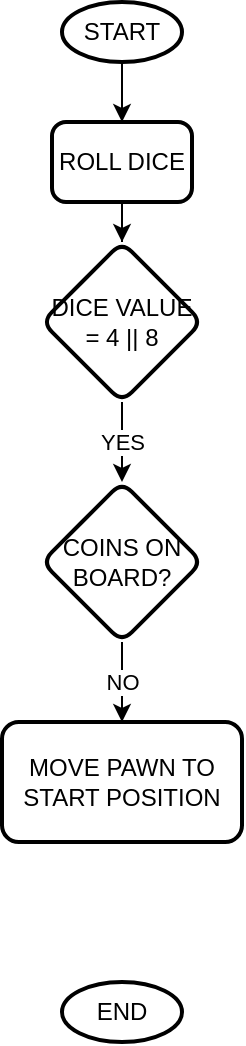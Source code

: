 <mxfile version="14.6.11" type="github">
  <diagram id="C5RBs43oDa-KdzZeNtuy" name="Page-1">
    <mxGraphModel dx="1422" dy="762" grid="1" gridSize="10" guides="1" tooltips="1" connect="1" arrows="1" fold="1" page="1" pageScale="1" pageWidth="827" pageHeight="1169" math="0" shadow="0">
      <root>
        <mxCell id="WIyWlLk6GJQsqaUBKTNV-0" />
        <mxCell id="WIyWlLk6GJQsqaUBKTNV-1" parent="WIyWlLk6GJQsqaUBKTNV-0" />
        <mxCell id="v7IBuRP4jfwQRJibFm8w-3" value="" style="edgeStyle=orthogonalEdgeStyle;rounded=0;orthogonalLoop=1;jettySize=auto;html=1;" edge="1" parent="WIyWlLk6GJQsqaUBKTNV-1" source="v7IBuRP4jfwQRJibFm8w-0" target="v7IBuRP4jfwQRJibFm8w-2">
          <mxGeometry relative="1" as="geometry" />
        </mxCell>
        <mxCell id="v7IBuRP4jfwQRJibFm8w-0" value="START" style="strokeWidth=2;html=1;shape=mxgraph.flowchart.start_1;whiteSpace=wrap;" vertex="1" parent="WIyWlLk6GJQsqaUBKTNV-1">
          <mxGeometry x="350" y="70" width="60" height="30" as="geometry" />
        </mxCell>
        <mxCell id="v7IBuRP4jfwQRJibFm8w-1" value="END" style="strokeWidth=2;html=1;shape=mxgraph.flowchart.start_1;whiteSpace=wrap;" vertex="1" parent="WIyWlLk6GJQsqaUBKTNV-1">
          <mxGeometry x="350" y="560" width="60" height="30" as="geometry" />
        </mxCell>
        <mxCell id="v7IBuRP4jfwQRJibFm8w-5" value="" style="edgeStyle=orthogonalEdgeStyle;rounded=0;orthogonalLoop=1;jettySize=auto;html=1;" edge="1" parent="WIyWlLk6GJQsqaUBKTNV-1" source="v7IBuRP4jfwQRJibFm8w-2" target="v7IBuRP4jfwQRJibFm8w-4">
          <mxGeometry relative="1" as="geometry" />
        </mxCell>
        <mxCell id="v7IBuRP4jfwQRJibFm8w-2" value="ROLL DICE" style="rounded=1;whiteSpace=wrap;html=1;absoluteArcSize=1;arcSize=14;strokeWidth=2;" vertex="1" parent="WIyWlLk6GJQsqaUBKTNV-1">
          <mxGeometry x="345" y="130" width="70" height="40" as="geometry" />
        </mxCell>
        <mxCell id="v7IBuRP4jfwQRJibFm8w-10" value="YES" style="edgeStyle=orthogonalEdgeStyle;rounded=0;orthogonalLoop=1;jettySize=auto;html=1;" edge="1" parent="WIyWlLk6GJQsqaUBKTNV-1" source="v7IBuRP4jfwQRJibFm8w-4" target="v7IBuRP4jfwQRJibFm8w-9">
          <mxGeometry relative="1" as="geometry" />
        </mxCell>
        <mxCell id="v7IBuRP4jfwQRJibFm8w-4" value="DICE VALUE = 4 || 8" style="rhombus;whiteSpace=wrap;html=1;rounded=1;strokeWidth=2;arcSize=14;" vertex="1" parent="WIyWlLk6GJQsqaUBKTNV-1">
          <mxGeometry x="340" y="190" width="80" height="80" as="geometry" />
        </mxCell>
        <mxCell id="v7IBuRP4jfwQRJibFm8w-6" value="MOVE PAWN TO START POSITION" style="whiteSpace=wrap;html=1;rounded=1;strokeWidth=2;arcSize=14;" vertex="1" parent="WIyWlLk6GJQsqaUBKTNV-1">
          <mxGeometry x="320" y="430" width="120" height="60" as="geometry" />
        </mxCell>
        <mxCell id="v7IBuRP4jfwQRJibFm8w-11" value="NO" style="edgeStyle=orthogonalEdgeStyle;rounded=0;orthogonalLoop=1;jettySize=auto;html=1;" edge="1" parent="WIyWlLk6GJQsqaUBKTNV-1" source="v7IBuRP4jfwQRJibFm8w-9" target="v7IBuRP4jfwQRJibFm8w-6">
          <mxGeometry relative="1" as="geometry" />
        </mxCell>
        <mxCell id="v7IBuRP4jfwQRJibFm8w-9" value="COINS ON BOARD?" style="rhombus;whiteSpace=wrap;html=1;rounded=1;strokeWidth=2;arcSize=14;" vertex="1" parent="WIyWlLk6GJQsqaUBKTNV-1">
          <mxGeometry x="340" y="310" width="80" height="80" as="geometry" />
        </mxCell>
      </root>
    </mxGraphModel>
  </diagram>
</mxfile>

